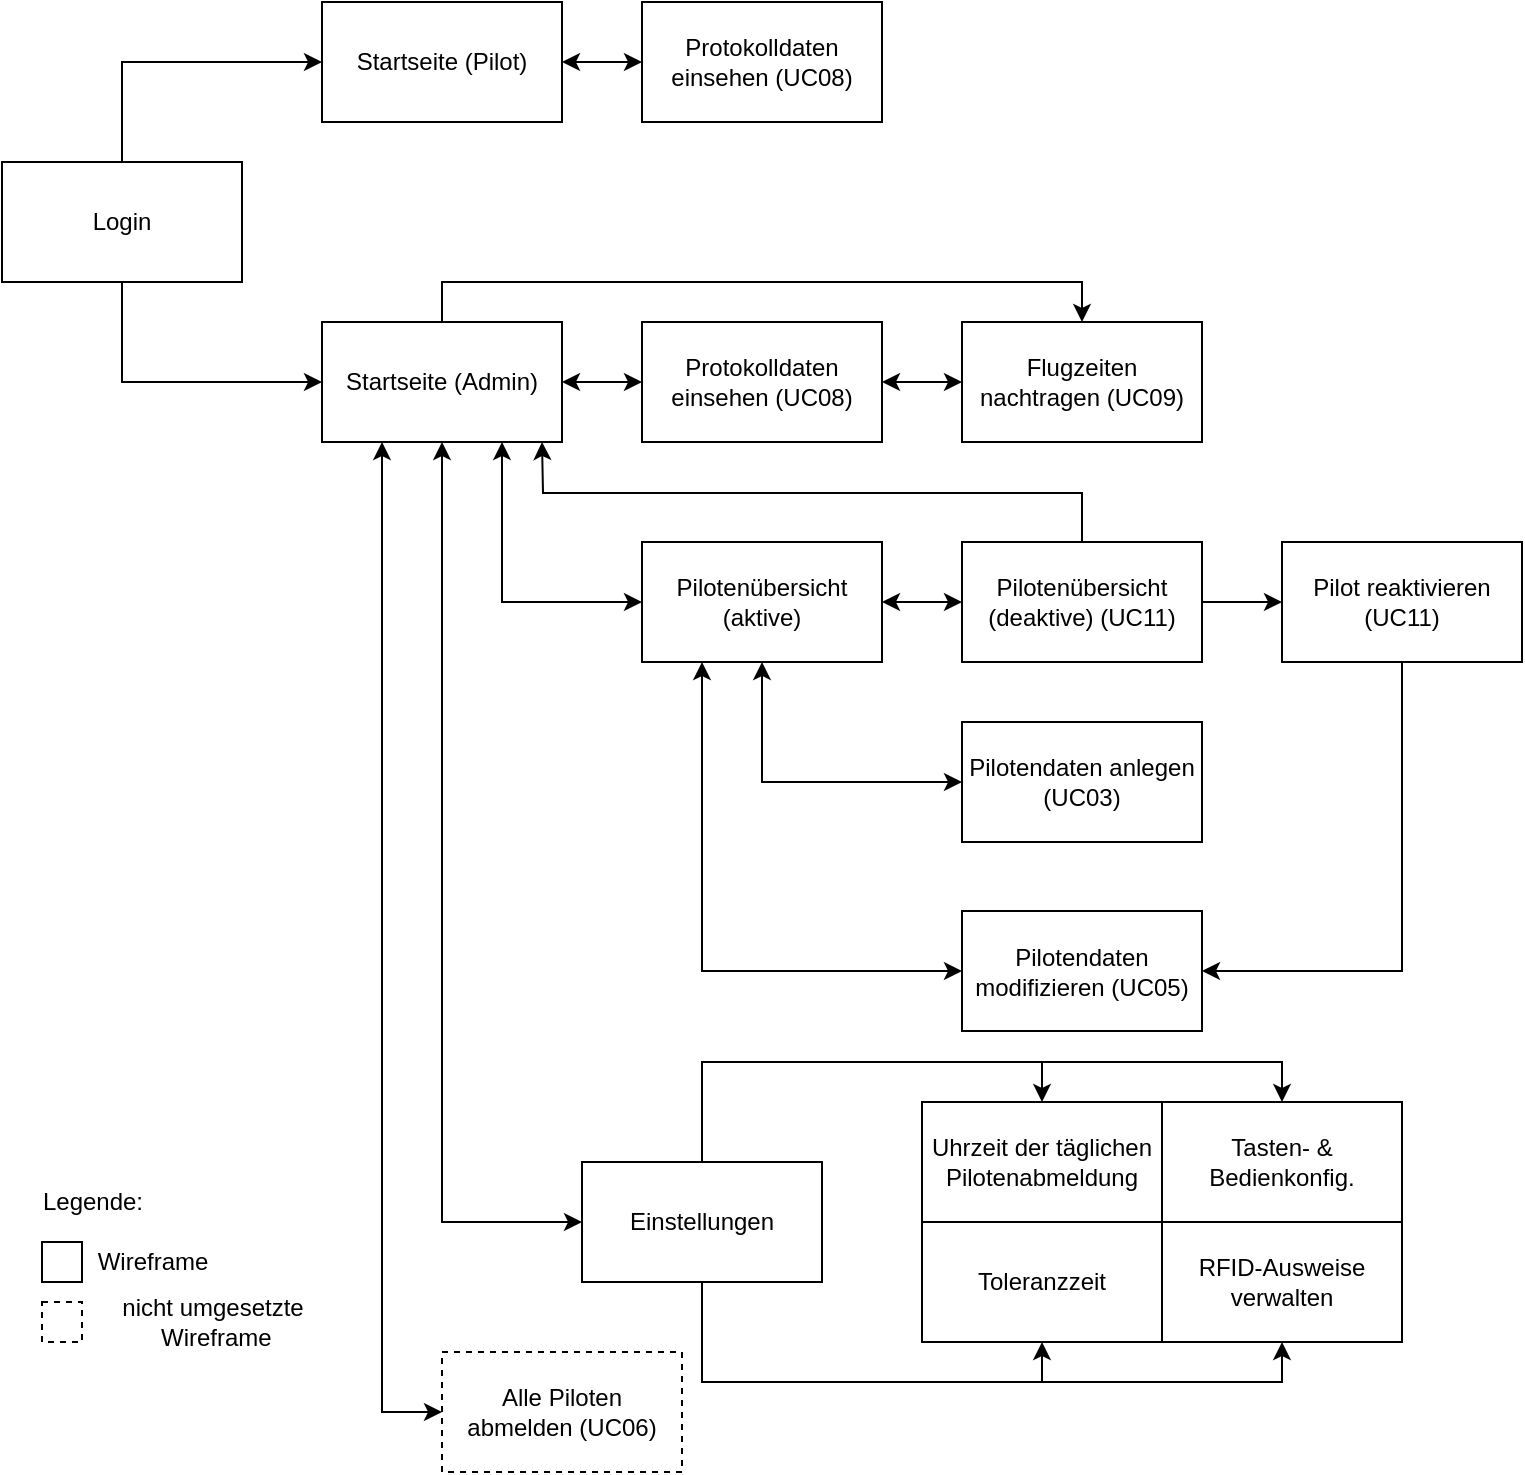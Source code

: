 <mxfile version="14.8.4" type="device"><diagram id="oAEHV2jnIUWTOXYt8C-k" name="Page-1"><mxGraphModel dx="1422" dy="774" grid="1" gridSize="10" guides="1" tooltips="1" connect="1" arrows="1" fold="1" page="1" pageScale="1" pageWidth="827" pageHeight="1169" math="0" shadow="0"><root><mxCell id="0"/><mxCell id="1" parent="0"/><mxCell id="Wb2pz6_S6B9BWVTMbrCI-1" value="Pilotendaten anlegen (UC03)" style="rounded=0;whiteSpace=wrap;html=1;" parent="1" vertex="1"><mxGeometry x="490" y="370" width="120" height="60" as="geometry"/></mxCell><mxCell id="Wb2pz6_S6B9BWVTMbrCI-2" value="Pilotendaten modifizieren (UC05)" style="rounded=0;whiteSpace=wrap;html=1;" parent="1" vertex="1"><mxGeometry x="490" y="464.5" width="120" height="60" as="geometry"/></mxCell><mxCell id="Wb2pz6_S6B9BWVTMbrCI-31" style="edgeStyle=orthogonalEdgeStyle;rounded=0;orthogonalLoop=1;jettySize=auto;html=1;exitX=1;exitY=0.5;exitDx=0;exitDy=0;entryX=0;entryY=0.5;entryDx=0;entryDy=0;startArrow=classic;startFill=1;" parent="1" source="Wb2pz6_S6B9BWVTMbrCI-4" target="Wb2pz6_S6B9BWVTMbrCI-5" edge="1"><mxGeometry relative="1" as="geometry"/></mxCell><mxCell id="Wb2pz6_S6B9BWVTMbrCI-4" value="Protokolldaten einsehen (UC08)" style="rounded=0;whiteSpace=wrap;html=1;" parent="1" vertex="1"><mxGeometry x="330" y="170" width="120" height="60" as="geometry"/></mxCell><mxCell id="Wb2pz6_S6B9BWVTMbrCI-5" value="Flugzeiten nachtragen (UC09)" style="rounded=0;whiteSpace=wrap;html=1;" parent="1" vertex="1"><mxGeometry x="490" y="170" width="120" height="60" as="geometry"/></mxCell><mxCell id="Wb2pz6_S6B9BWVTMbrCI-26" style="edgeStyle=orthogonalEdgeStyle;rounded=0;orthogonalLoop=1;jettySize=auto;html=1;exitX=1;exitY=0.5;exitDx=0;exitDy=0;entryX=0;entryY=0.5;entryDx=0;entryDy=0;startArrow=none;startFill=0;" parent="1" source="Wb2pz6_S6B9BWVTMbrCI-6" target="Wb2pz6_S6B9BWVTMbrCI-8" edge="1"><mxGeometry relative="1" as="geometry"/></mxCell><mxCell id="Wb2pz6_S6B9BWVTMbrCI-34" style="edgeStyle=orthogonalEdgeStyle;rounded=0;orthogonalLoop=1;jettySize=auto;html=1;exitX=0.5;exitY=0;exitDx=0;exitDy=0;startArrow=none;startFill=0;" parent="1" source="Wb2pz6_S6B9BWVTMbrCI-6" edge="1"><mxGeometry relative="1" as="geometry"><mxPoint x="280" y="230" as="targetPoint"/></mxGeometry></mxCell><mxCell id="Wb2pz6_S6B9BWVTMbrCI-6" value="Pilotenübersicht (deaktive) (UC11)" style="rounded=0;whiteSpace=wrap;html=1;" parent="1" vertex="1"><mxGeometry x="490" y="280" width="120" height="60" as="geometry"/></mxCell><mxCell id="Wb2pz6_S6B9BWVTMbrCI-23" style="edgeStyle=orthogonalEdgeStyle;rounded=0;orthogonalLoop=1;jettySize=auto;html=1;exitX=0.5;exitY=1;exitDx=0;exitDy=0;entryX=0;entryY=0.5;entryDx=0;entryDy=0;startArrow=classic;startFill=1;" parent="1" source="Wb2pz6_S6B9BWVTMbrCI-7" target="Wb2pz6_S6B9BWVTMbrCI-1" edge="1"><mxGeometry relative="1" as="geometry"/></mxCell><mxCell id="Wb2pz6_S6B9BWVTMbrCI-24" style="edgeStyle=orthogonalEdgeStyle;rounded=0;orthogonalLoop=1;jettySize=auto;html=1;exitX=0.25;exitY=1;exitDx=0;exitDy=0;entryX=0;entryY=0.5;entryDx=0;entryDy=0;startArrow=classic;startFill=1;" parent="1" source="Wb2pz6_S6B9BWVTMbrCI-7" target="Wb2pz6_S6B9BWVTMbrCI-2" edge="1"><mxGeometry relative="1" as="geometry"/></mxCell><mxCell id="Wb2pz6_S6B9BWVTMbrCI-25" style="edgeStyle=orthogonalEdgeStyle;rounded=0;orthogonalLoop=1;jettySize=auto;html=1;exitX=1;exitY=0.5;exitDx=0;exitDy=0;startArrow=classic;startFill=1;" parent="1" source="Wb2pz6_S6B9BWVTMbrCI-7" target="Wb2pz6_S6B9BWVTMbrCI-6" edge="1"><mxGeometry relative="1" as="geometry"/></mxCell><mxCell id="Wb2pz6_S6B9BWVTMbrCI-7" value="Pilotenübersicht (aktive)" style="rounded=0;whiteSpace=wrap;html=1;" parent="1" vertex="1"><mxGeometry x="330" y="280" width="120" height="60" as="geometry"/></mxCell><mxCell id="Wb2pz6_S6B9BWVTMbrCI-28" style="edgeStyle=orthogonalEdgeStyle;rounded=0;orthogonalLoop=1;jettySize=auto;html=1;exitX=0.5;exitY=1;exitDx=0;exitDy=0;entryX=1;entryY=0.5;entryDx=0;entryDy=0;startArrow=none;startFill=0;" parent="1" source="Wb2pz6_S6B9BWVTMbrCI-8" target="Wb2pz6_S6B9BWVTMbrCI-2" edge="1"><mxGeometry relative="1" as="geometry"/></mxCell><mxCell id="Wb2pz6_S6B9BWVTMbrCI-8" value="Pilot reaktivieren (UC11)" style="rounded=0;whiteSpace=wrap;html=1;" parent="1" vertex="1"><mxGeometry x="650" y="280" width="120" height="60" as="geometry"/></mxCell><mxCell id="Wb2pz6_S6B9BWVTMbrCI-13" style="edgeStyle=orthogonalEdgeStyle;rounded=0;orthogonalLoop=1;jettySize=auto;html=1;exitX=0.5;exitY=1;exitDx=0;exitDy=0;entryX=0;entryY=0.5;entryDx=0;entryDy=0;" parent="1" source="Wb2pz6_S6B9BWVTMbrCI-9" target="Wb2pz6_S6B9BWVTMbrCI-10" edge="1"><mxGeometry relative="1" as="geometry"/></mxCell><mxCell id="Wb2pz6_S6B9BWVTMbrCI-14" style="edgeStyle=orthogonalEdgeStyle;rounded=0;orthogonalLoop=1;jettySize=auto;html=1;exitX=0.5;exitY=0;exitDx=0;exitDy=0;entryX=0;entryY=0.5;entryDx=0;entryDy=0;" parent="1" source="Wb2pz6_S6B9BWVTMbrCI-9" target="Wb2pz6_S6B9BWVTMbrCI-11" edge="1"><mxGeometry relative="1" as="geometry"/></mxCell><mxCell id="Wb2pz6_S6B9BWVTMbrCI-9" value="Login" style="rounded=0;whiteSpace=wrap;html=1;" parent="1" vertex="1"><mxGeometry x="10" y="90" width="120" height="60" as="geometry"/></mxCell><mxCell id="Wb2pz6_S6B9BWVTMbrCI-30" style="edgeStyle=orthogonalEdgeStyle;rounded=0;orthogonalLoop=1;jettySize=auto;html=1;exitX=1;exitY=0.5;exitDx=0;exitDy=0;entryX=0;entryY=0.5;entryDx=0;entryDy=0;startArrow=classic;startFill=1;" parent="1" source="Wb2pz6_S6B9BWVTMbrCI-10" target="Wb2pz6_S6B9BWVTMbrCI-4" edge="1"><mxGeometry relative="1" as="geometry"/></mxCell><mxCell id="Wb2pz6_S6B9BWVTMbrCI-38" style="edgeStyle=orthogonalEdgeStyle;rounded=0;orthogonalLoop=1;jettySize=auto;html=1;exitX=0.25;exitY=1;exitDx=0;exitDy=0;entryX=0;entryY=0.5;entryDx=0;entryDy=0;startArrow=classic;startFill=1;" parent="1" source="Wb2pz6_S6B9BWVTMbrCI-10" target="Wb2pz6_S6B9BWVTMbrCI-37" edge="1"><mxGeometry relative="1" as="geometry"/></mxCell><mxCell id="Wb2pz6_S6B9BWVTMbrCI-39" style="edgeStyle=orthogonalEdgeStyle;rounded=0;orthogonalLoop=1;jettySize=auto;html=1;exitX=0.5;exitY=1;exitDx=0;exitDy=0;entryX=0;entryY=0.5;entryDx=0;entryDy=0;startArrow=classic;startFill=1;" parent="1" source="Wb2pz6_S6B9BWVTMbrCI-10" target="Wb2pz6_S6B9BWVTMbrCI-12" edge="1"><mxGeometry relative="1" as="geometry"/></mxCell><mxCell id="Wb2pz6_S6B9BWVTMbrCI-40" style="edgeStyle=orthogonalEdgeStyle;rounded=0;orthogonalLoop=1;jettySize=auto;html=1;exitX=0.75;exitY=1;exitDx=0;exitDy=0;entryX=0;entryY=0.5;entryDx=0;entryDy=0;startArrow=classic;startFill=1;" parent="1" source="Wb2pz6_S6B9BWVTMbrCI-10" target="Wb2pz6_S6B9BWVTMbrCI-7" edge="1"><mxGeometry relative="1" as="geometry"/></mxCell><mxCell id="Wb2pz6_S6B9BWVTMbrCI-41" style="edgeStyle=orthogonalEdgeStyle;rounded=0;orthogonalLoop=1;jettySize=auto;html=1;exitX=0.5;exitY=0;exitDx=0;exitDy=0;entryX=0.5;entryY=0;entryDx=0;entryDy=0;startArrow=none;startFill=0;" parent="1" source="Wb2pz6_S6B9BWVTMbrCI-10" target="Wb2pz6_S6B9BWVTMbrCI-5" edge="1"><mxGeometry relative="1" as="geometry"/></mxCell><mxCell id="Wb2pz6_S6B9BWVTMbrCI-10" value="Startseite (Admin)" style="rounded=0;whiteSpace=wrap;html=1;" parent="1" vertex="1"><mxGeometry x="170" y="170" width="120" height="60" as="geometry"/></mxCell><mxCell id="Wb2pz6_S6B9BWVTMbrCI-33" style="edgeStyle=orthogonalEdgeStyle;rounded=0;orthogonalLoop=1;jettySize=auto;html=1;exitX=1;exitY=0.5;exitDx=0;exitDy=0;entryX=0;entryY=0.5;entryDx=0;entryDy=0;startArrow=classic;startFill=1;" parent="1" source="Wb2pz6_S6B9BWVTMbrCI-11" target="Wb2pz6_S6B9BWVTMbrCI-32" edge="1"><mxGeometry relative="1" as="geometry"/></mxCell><mxCell id="Wb2pz6_S6B9BWVTMbrCI-11" value="Startseite (Pilot)" style="rounded=0;whiteSpace=wrap;html=1;" parent="1" vertex="1"><mxGeometry x="170" y="10" width="120" height="60" as="geometry"/></mxCell><mxCell id="M1x9z-hRN1cINDb8rlw6-9" style="edgeStyle=orthogonalEdgeStyle;rounded=0;orthogonalLoop=1;jettySize=auto;html=1;exitX=0.5;exitY=0;exitDx=0;exitDy=0;entryX=0.5;entryY=0;entryDx=0;entryDy=0;" edge="1" parent="1" source="Wb2pz6_S6B9BWVTMbrCI-12" target="M1x9z-hRN1cINDb8rlw6-3"><mxGeometry relative="1" as="geometry"/></mxCell><mxCell id="M1x9z-hRN1cINDb8rlw6-10" style="edgeStyle=orthogonalEdgeStyle;rounded=0;orthogonalLoop=1;jettySize=auto;html=1;exitX=1;exitY=0.5;exitDx=0;exitDy=0;entryX=0.5;entryY=0;entryDx=0;entryDy=0;" edge="1" parent="1" source="Wb2pz6_S6B9BWVTMbrCI-12" target="M1x9z-hRN1cINDb8rlw6-2"><mxGeometry relative="1" as="geometry"><Array as="points"><mxPoint x="360" y="590"/><mxPoint x="360" y="540"/><mxPoint x="530" y="540"/></Array></mxGeometry></mxCell><mxCell id="M1x9z-hRN1cINDb8rlw6-11" style="edgeStyle=orthogonalEdgeStyle;rounded=0;orthogonalLoop=1;jettySize=auto;html=1;entryX=0.5;entryY=1;entryDx=0;entryDy=0;" edge="1" parent="1" source="Wb2pz6_S6B9BWVTMbrCI-12" target="M1x9z-hRN1cINDb8rlw6-4"><mxGeometry relative="1" as="geometry"><Array as="points"><mxPoint x="360" y="700"/><mxPoint x="530" y="700"/></Array></mxGeometry></mxCell><mxCell id="M1x9z-hRN1cINDb8rlw6-12" style="edgeStyle=orthogonalEdgeStyle;rounded=0;orthogonalLoop=1;jettySize=auto;html=1;entryX=0.5;entryY=1;entryDx=0;entryDy=0;" edge="1" parent="1" source="Wb2pz6_S6B9BWVTMbrCI-12" target="M1x9z-hRN1cINDb8rlw6-5"><mxGeometry relative="1" as="geometry"><Array as="points"><mxPoint x="360" y="700"/><mxPoint x="650" y="700"/></Array></mxGeometry></mxCell><mxCell id="Wb2pz6_S6B9BWVTMbrCI-12" value="Einstellungen" style="rounded=0;whiteSpace=wrap;html=1;" parent="1" vertex="1"><mxGeometry x="300" y="590" width="120" height="60" as="geometry"/></mxCell><mxCell id="Wb2pz6_S6B9BWVTMbrCI-32" value="Protokolldaten einsehen (UC08)" style="rounded=0;whiteSpace=wrap;html=1;" parent="1" vertex="1"><mxGeometry x="330" y="10" width="120" height="60" as="geometry"/></mxCell><mxCell id="Wb2pz6_S6B9BWVTMbrCI-37" value="Alle Piloten&lt;br&gt;abmelden (UC06)" style="rounded=0;whiteSpace=wrap;html=1;dashed=1;" parent="1" vertex="1"><mxGeometry x="230" y="685" width="120" height="60" as="geometry"/></mxCell><mxCell id="Wb2pz6_S6B9BWVTMbrCI-42" value="" style="rounded=0;whiteSpace=wrap;html=1;dashed=1;" parent="1" vertex="1"><mxGeometry x="30" y="660" width="20" height="20" as="geometry"/></mxCell><mxCell id="Wb2pz6_S6B9BWVTMbrCI-43" value="" style="rounded=0;whiteSpace=wrap;html=1;" parent="1" vertex="1"><mxGeometry x="30" y="630" width="20" height="20" as="geometry"/></mxCell><mxCell id="Wb2pz6_S6B9BWVTMbrCI-45" value="Wireframe" style="text;html=1;align=center;verticalAlign=middle;resizable=0;points=[];autosize=1;" parent="1" vertex="1"><mxGeometry x="50" y="630" width="70" height="20" as="geometry"/></mxCell><mxCell id="Wb2pz6_S6B9BWVTMbrCI-46" value="nicht umgesetzte&lt;br&gt;&amp;nbsp;Wireframe" style="text;html=1;align=center;verticalAlign=middle;resizable=0;points=[];autosize=1;" parent="1" vertex="1"><mxGeometry x="60" y="655" width="110" height="30" as="geometry"/></mxCell><mxCell id="Wb2pz6_S6B9BWVTMbrCI-47" value="Legende:" style="text;html=1;align=center;verticalAlign=middle;resizable=0;points=[];autosize=1;" parent="1" vertex="1"><mxGeometry x="20" y="600" width="70" height="20" as="geometry"/></mxCell><mxCell id="M1x9z-hRN1cINDb8rlw6-2" value="Uhrzeit der täglichen Pilotenabmeldung" style="rounded=0;whiteSpace=wrap;html=1;" vertex="1" parent="1"><mxGeometry x="470" y="560" width="120" height="60" as="geometry"/></mxCell><mxCell id="M1x9z-hRN1cINDb8rlw6-3" value="Tasten- &amp;amp; Bedienkonfig." style="rounded=0;whiteSpace=wrap;html=1;" vertex="1" parent="1"><mxGeometry x="590" y="560" width="120" height="60" as="geometry"/></mxCell><mxCell id="M1x9z-hRN1cINDb8rlw6-4" value="Toleranzzeit" style="rounded=0;whiteSpace=wrap;html=1;" vertex="1" parent="1"><mxGeometry x="470" y="620" width="120" height="60" as="geometry"/></mxCell><mxCell id="M1x9z-hRN1cINDb8rlw6-5" value="RFID-Ausweise verwalten" style="rounded=0;whiteSpace=wrap;html=1;" vertex="1" parent="1"><mxGeometry x="590" y="620" width="120" height="60" as="geometry"/></mxCell></root></mxGraphModel></diagram></mxfile>